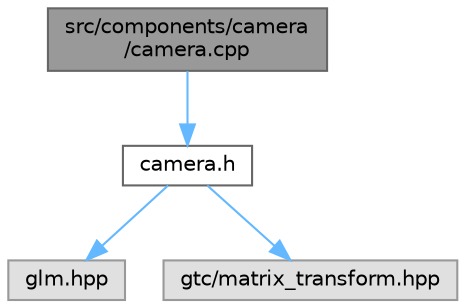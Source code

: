 digraph "src/components/camera/camera.cpp"
{
 // LATEX_PDF_SIZE
  bgcolor="transparent";
  edge [fontname=Helvetica,fontsize=10,labelfontname=Helvetica,labelfontsize=10];
  node [fontname=Helvetica,fontsize=10,shape=box,height=0.2,width=0.4];
  Node1 [label="src/components/camera\l/camera.cpp",height=0.2,width=0.4,color="gray40", fillcolor="grey60", style="filled", fontcolor="black",tooltip=" "];
  Node1 -> Node2 [color="steelblue1",style="solid"];
  Node2 [label="camera.h",height=0.2,width=0.4,color="grey40", fillcolor="white", style="filled",URL="$camera_8h.html",tooltip=" "];
  Node2 -> Node3 [color="steelblue1",style="solid"];
  Node3 [label="glm.hpp",height=0.2,width=0.4,color="grey60", fillcolor="#E0E0E0", style="filled",tooltip=" "];
  Node2 -> Node4 [color="steelblue1",style="solid"];
  Node4 [label="gtc/matrix_transform.hpp",height=0.2,width=0.4,color="grey60", fillcolor="#E0E0E0", style="filled",tooltip=" "];
}
